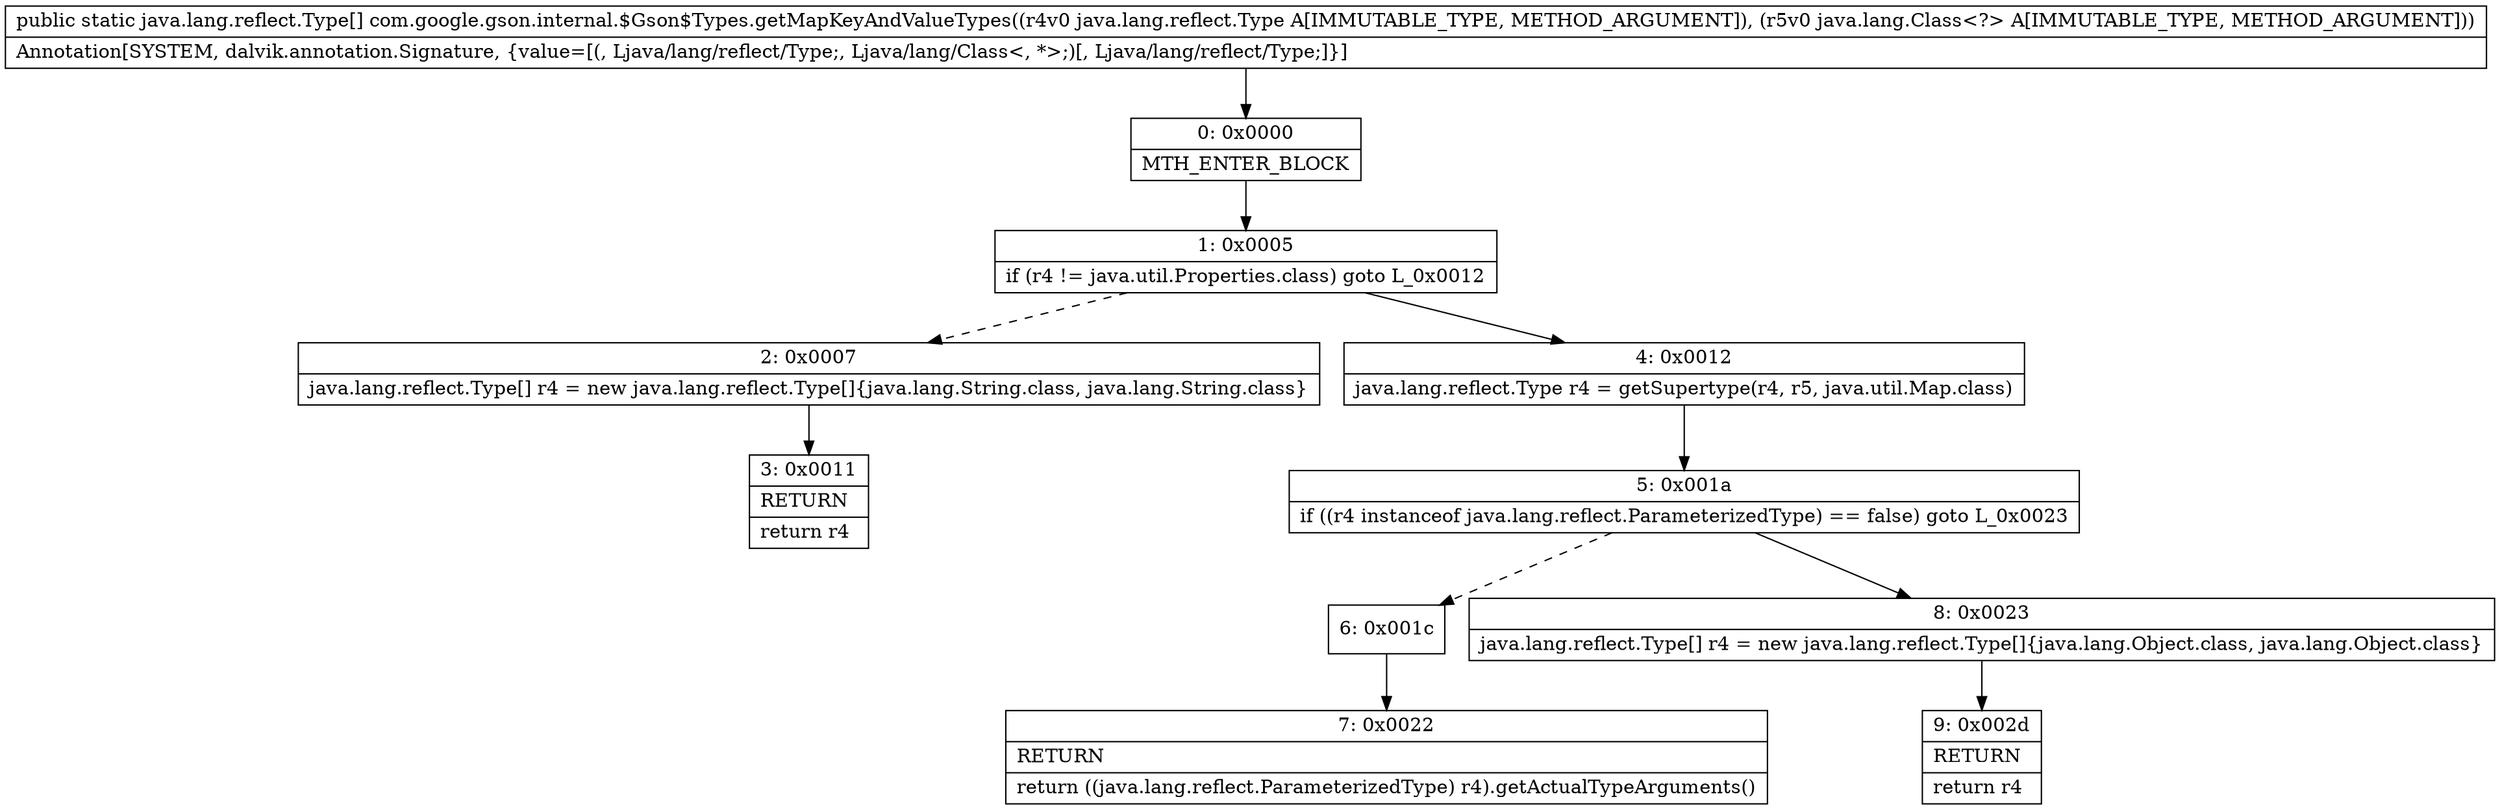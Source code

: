 digraph "CFG forcom.google.gson.internal.$Gson$Types.getMapKeyAndValueTypes(Ljava\/lang\/reflect\/Type;Ljava\/lang\/Class;)[Ljava\/lang\/reflect\/Type;" {
Node_0 [shape=record,label="{0\:\ 0x0000|MTH_ENTER_BLOCK\l}"];
Node_1 [shape=record,label="{1\:\ 0x0005|if (r4 != java.util.Properties.class) goto L_0x0012\l}"];
Node_2 [shape=record,label="{2\:\ 0x0007|java.lang.reflect.Type[] r4 = new java.lang.reflect.Type[]\{java.lang.String.class, java.lang.String.class\}\l}"];
Node_3 [shape=record,label="{3\:\ 0x0011|RETURN\l|return r4\l}"];
Node_4 [shape=record,label="{4\:\ 0x0012|java.lang.reflect.Type r4 = getSupertype(r4, r5, java.util.Map.class)\l}"];
Node_5 [shape=record,label="{5\:\ 0x001a|if ((r4 instanceof java.lang.reflect.ParameterizedType) == false) goto L_0x0023\l}"];
Node_6 [shape=record,label="{6\:\ 0x001c}"];
Node_7 [shape=record,label="{7\:\ 0x0022|RETURN\l|return ((java.lang.reflect.ParameterizedType) r4).getActualTypeArguments()\l}"];
Node_8 [shape=record,label="{8\:\ 0x0023|java.lang.reflect.Type[] r4 = new java.lang.reflect.Type[]\{java.lang.Object.class, java.lang.Object.class\}\l}"];
Node_9 [shape=record,label="{9\:\ 0x002d|RETURN\l|return r4\l}"];
MethodNode[shape=record,label="{public static java.lang.reflect.Type[] com.google.gson.internal.$Gson$Types.getMapKeyAndValueTypes((r4v0 java.lang.reflect.Type A[IMMUTABLE_TYPE, METHOD_ARGUMENT]), (r5v0 java.lang.Class\<?\> A[IMMUTABLE_TYPE, METHOD_ARGUMENT]))  | Annotation[SYSTEM, dalvik.annotation.Signature, \{value=[(, Ljava\/lang\/reflect\/Type;, Ljava\/lang\/Class\<, *\>;)[, Ljava\/lang\/reflect\/Type;]\}]\l}"];
MethodNode -> Node_0;
Node_0 -> Node_1;
Node_1 -> Node_2[style=dashed];
Node_1 -> Node_4;
Node_2 -> Node_3;
Node_4 -> Node_5;
Node_5 -> Node_6[style=dashed];
Node_5 -> Node_8;
Node_6 -> Node_7;
Node_8 -> Node_9;
}

